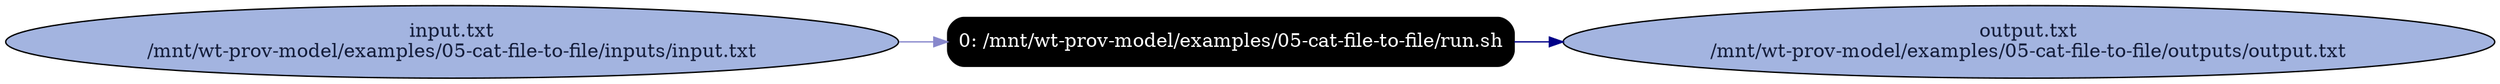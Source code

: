 digraph G {
    rankdir=LR;

    /* programs */
    node [shape=box fontcolor=white fillcolor=black style="filled,rounded"];
    run0 [label="0: /mnt/wt-prov-model/examples/05-cat-file-to-file/run.sh"];

    node [shape=ellipse fontcolor="#131C39" fillcolor="#C9D2ED"];

    /* other files */
    "/mnt/wt-prov-model/examples/05-cat-file-to-file/inputs/input.txt" [fillcolor="#A3B4E0", label="input.txt\n/mnt/wt-prov-model/examples/05-cat-file-to-file/inputs/input.txt"];
    "/mnt/wt-prov-model/examples/05-cat-file-to-file/outputs/output.txt" [fillcolor="#A3B4E0", label="output.txt\n/mnt/wt-prov-model/examples/05-cat-file-to-file/outputs/output.txt"];

    run0 -> "/mnt/wt-prov-model/examples/05-cat-file-to-file/outputs/output.txt" [color="#000088"];
    "/mnt/wt-prov-model/examples/05-cat-file-to-file/inputs/input.txt" -> run0 [color="#8888CC"];
}
